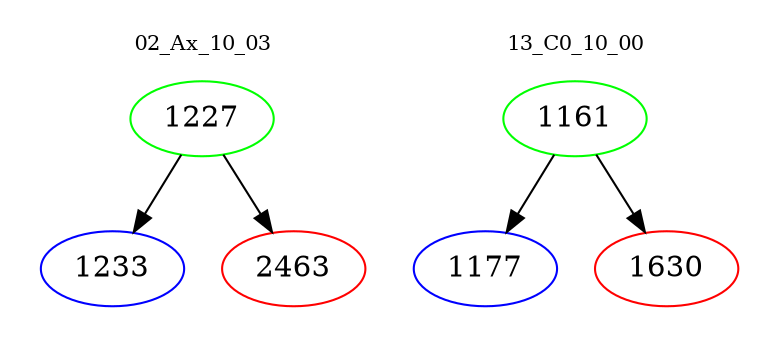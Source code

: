 digraph{
subgraph cluster_0 {
color = white
label = "02_Ax_10_03";
fontsize=10;
T0_1227 [label="1227", color="green"]
T0_1227 -> T0_1233 [color="black"]
T0_1233 [label="1233", color="blue"]
T0_1227 -> T0_2463 [color="black"]
T0_2463 [label="2463", color="red"]
}
subgraph cluster_1 {
color = white
label = "13_C0_10_00";
fontsize=10;
T1_1161 [label="1161", color="green"]
T1_1161 -> T1_1177 [color="black"]
T1_1177 [label="1177", color="blue"]
T1_1161 -> T1_1630 [color="black"]
T1_1630 [label="1630", color="red"]
}
}
